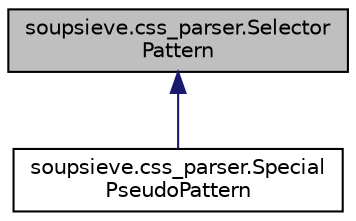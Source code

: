 digraph "soupsieve.css_parser.SelectorPattern"
{
 // LATEX_PDF_SIZE
  edge [fontname="Helvetica",fontsize="10",labelfontname="Helvetica",labelfontsize="10"];
  node [fontname="Helvetica",fontsize="10",shape=record];
  Node1 [label="soupsieve.css_parser.Selector\lPattern",height=0.2,width=0.4,color="black", fillcolor="grey75", style="filled", fontcolor="black",tooltip=" "];
  Node1 -> Node2 [dir="back",color="midnightblue",fontsize="10",style="solid",fontname="Helvetica"];
  Node2 [label="soupsieve.css_parser.Special\lPseudoPattern",height=0.2,width=0.4,color="black", fillcolor="white", style="filled",URL="$classsoupsieve_1_1css__parser_1_1SpecialPseudoPattern.html",tooltip=" "];
}

